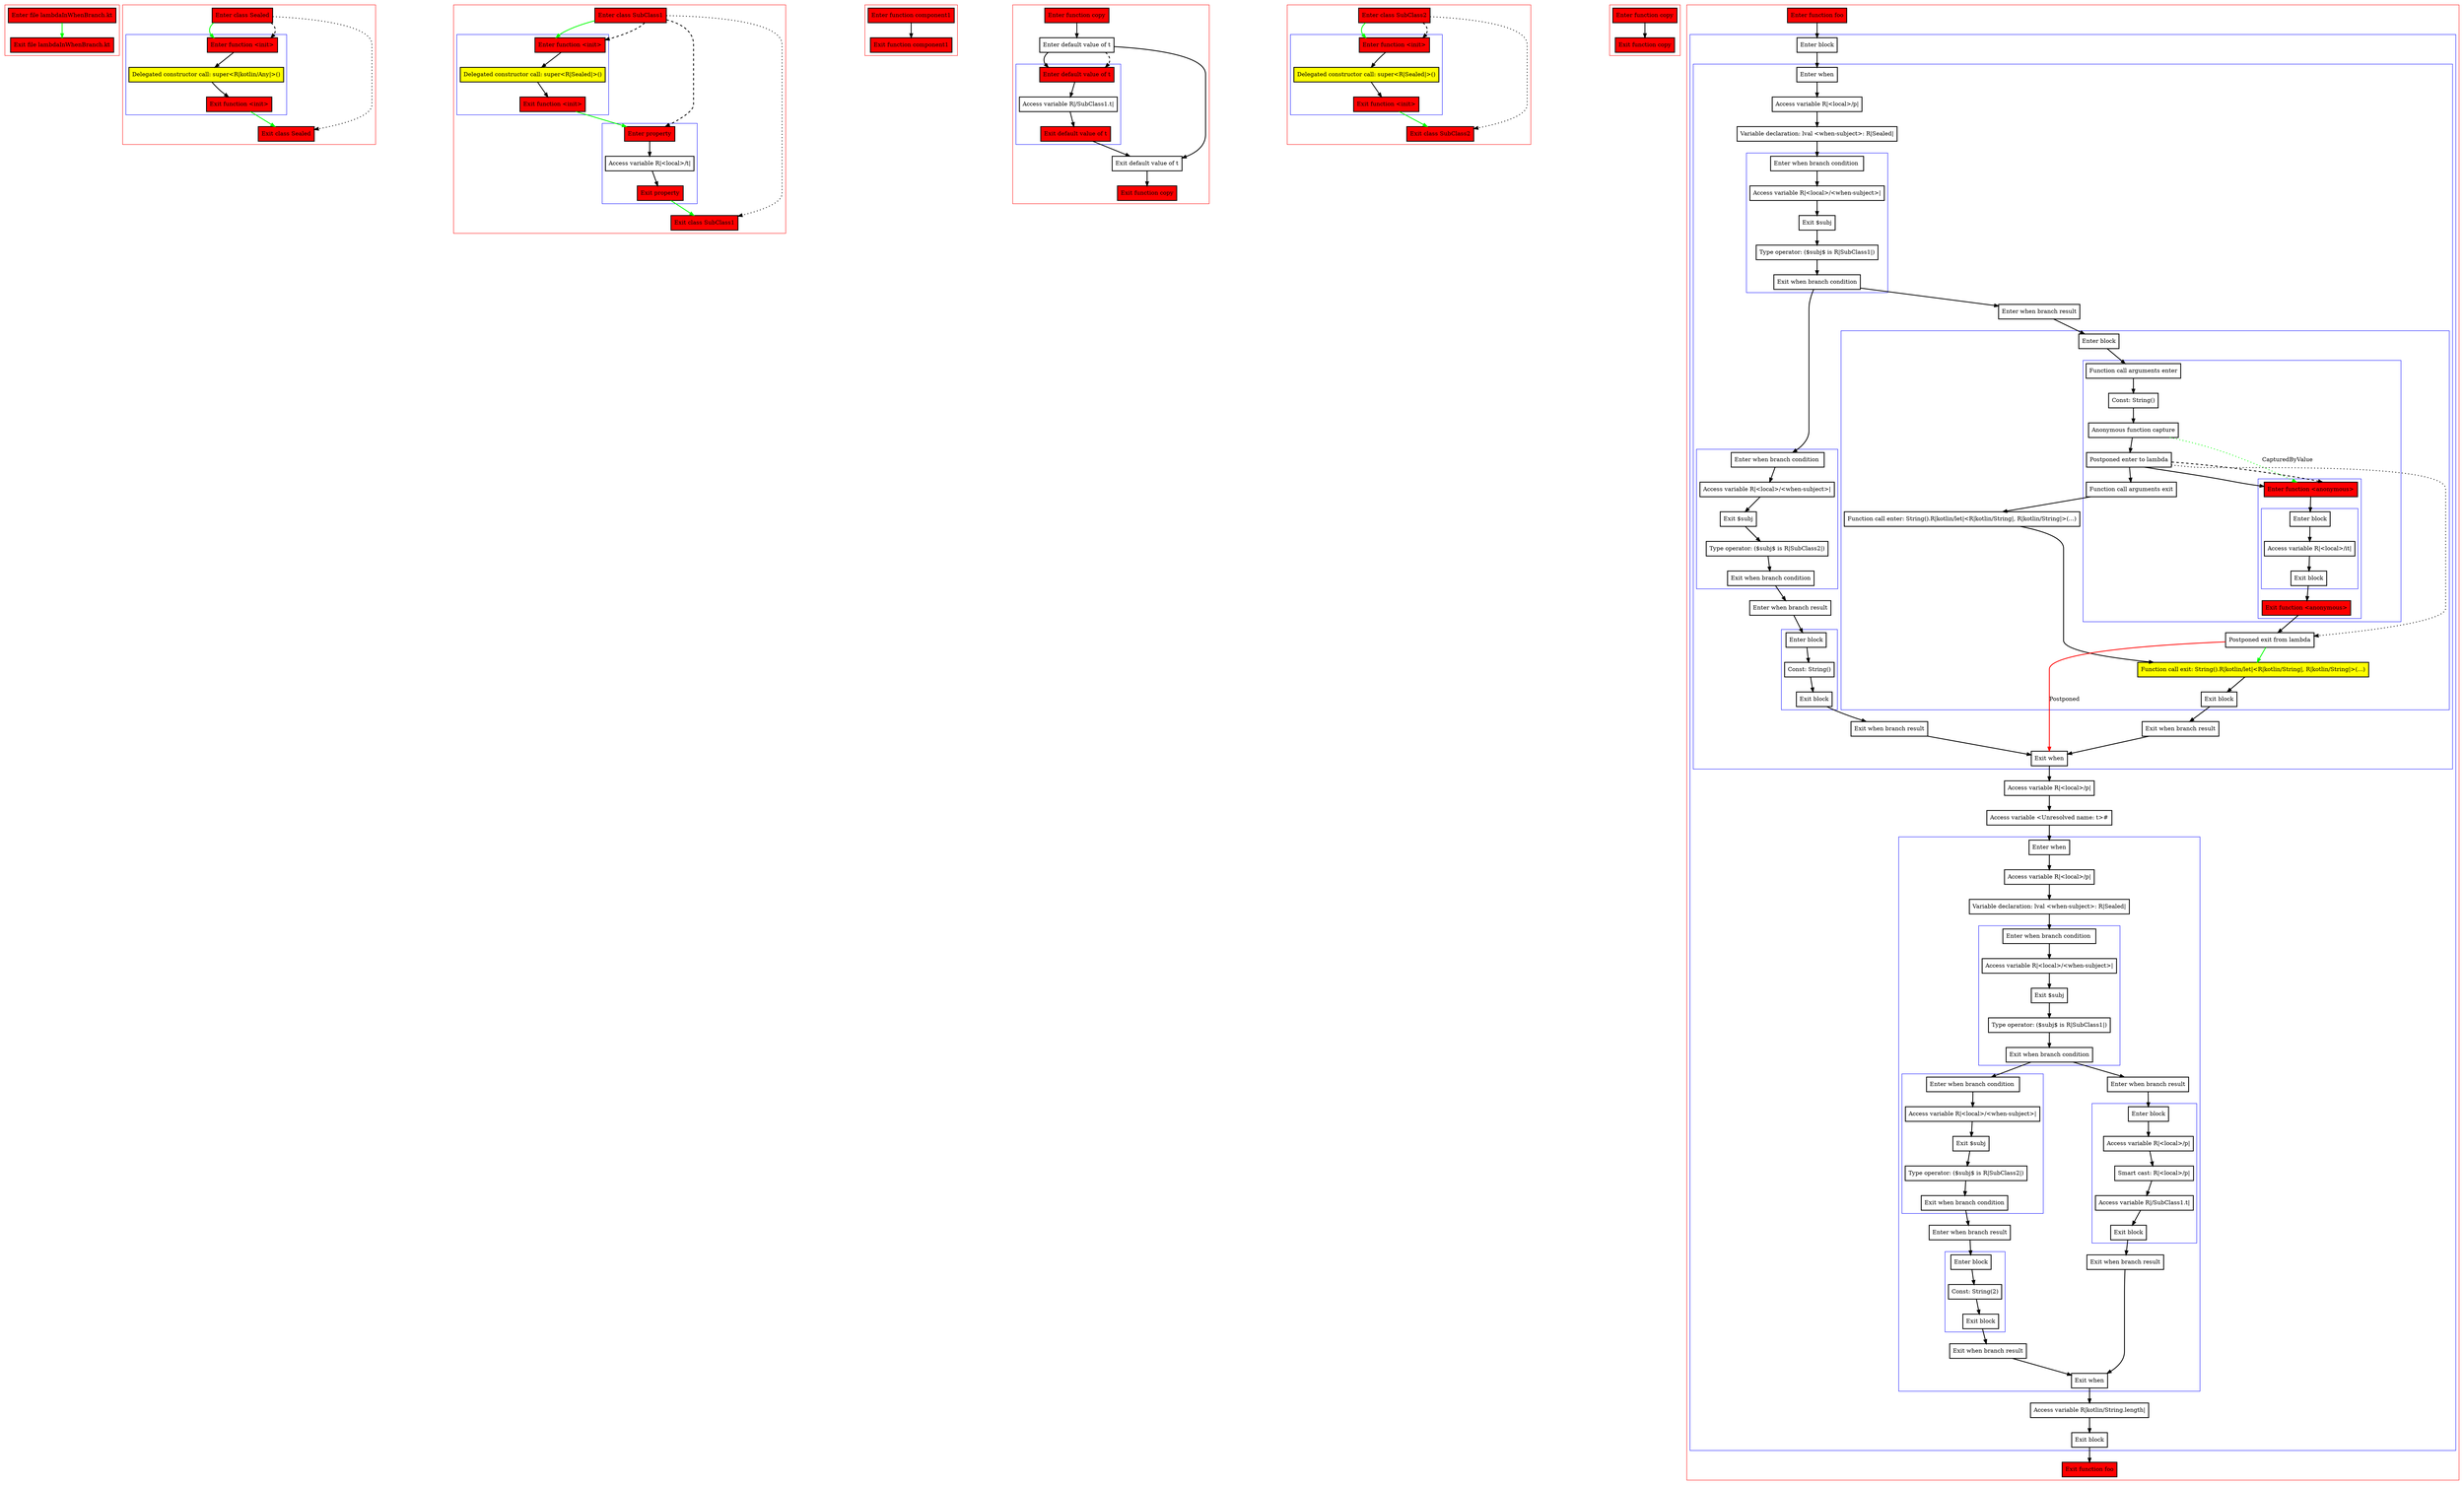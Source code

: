 digraph lambdaInWhenBranch_kt {
    graph [nodesep=3]
    node [shape=box penwidth=2]
    edge [penwidth=2]

    subgraph cluster_0 {
        color=red
        0 [label="Enter file lambdaInWhenBranch.kt" style="filled" fillcolor=red];
        1 [label="Exit file lambdaInWhenBranch.kt" style="filled" fillcolor=red];
    }
    0 -> {1} [color=green];

    subgraph cluster_1 {
        color=red
        2 [label="Enter class Sealed" style="filled" fillcolor=red];
        subgraph cluster_2 {
            color=blue
            3 [label="Enter function <init>" style="filled" fillcolor=red];
            4 [label="Delegated constructor call: super<R|kotlin/Any|>()" style="filled" fillcolor=yellow];
            5 [label="Exit function <init>" style="filled" fillcolor=red];
        }
        6 [label="Exit class Sealed" style="filled" fillcolor=red];
    }
    2 -> {3} [color=green];
    2 -> {6} [style=dotted];
    2 -> {3} [style=dashed];
    3 -> {4};
    4 -> {5};
    5 -> {6} [color=green];

    subgraph cluster_3 {
        color=red
        7 [label="Enter class SubClass1" style="filled" fillcolor=red];
        subgraph cluster_4 {
            color=blue
            8 [label="Enter function <init>" style="filled" fillcolor=red];
            9 [label="Delegated constructor call: super<R|Sealed|>()" style="filled" fillcolor=yellow];
            10 [label="Exit function <init>" style="filled" fillcolor=red];
        }
        subgraph cluster_5 {
            color=blue
            11 [label="Enter property" style="filled" fillcolor=red];
            12 [label="Access variable R|<local>/t|"];
            13 [label="Exit property" style="filled" fillcolor=red];
        }
        14 [label="Exit class SubClass1" style="filled" fillcolor=red];
    }
    7 -> {8} [color=green];
    7 -> {14} [style=dotted];
    7 -> {8 11} [style=dashed];
    8 -> {9};
    9 -> {10};
    10 -> {11} [color=green];
    11 -> {12};
    12 -> {13};
    13 -> {14} [color=green];

    subgraph cluster_6 {
        color=red
        15 [label="Enter function component1" style="filled" fillcolor=red];
        16 [label="Exit function component1" style="filled" fillcolor=red];
    }
    15 -> {16};

    subgraph cluster_7 {
        color=red
        17 [label="Enter function copy" style="filled" fillcolor=red];
        18 [label="Enter default value of t"];
        subgraph cluster_8 {
            color=blue
            19 [label="Enter default value of t" style="filled" fillcolor=red];
            20 [label="Access variable R|/SubClass1.t|"];
            21 [label="Exit default value of t" style="filled" fillcolor=red];
        }
        22 [label="Exit default value of t"];
        23 [label="Exit function copy" style="filled" fillcolor=red];
    }
    17 -> {18};
    18 -> {19 22};
    18 -> {19} [style=dashed];
    19 -> {20};
    20 -> {21};
    21 -> {22};
    22 -> {23};

    subgraph cluster_9 {
        color=red
        24 [label="Enter class SubClass2" style="filled" fillcolor=red];
        subgraph cluster_10 {
            color=blue
            25 [label="Enter function <init>" style="filled" fillcolor=red];
            26 [label="Delegated constructor call: super<R|Sealed|>()" style="filled" fillcolor=yellow];
            27 [label="Exit function <init>" style="filled" fillcolor=red];
        }
        28 [label="Exit class SubClass2" style="filled" fillcolor=red];
    }
    24 -> {25} [color=green];
    24 -> {28} [style=dotted];
    24 -> {25} [style=dashed];
    25 -> {26};
    26 -> {27};
    27 -> {28} [color=green];

    subgraph cluster_11 {
        color=red
        29 [label="Enter function copy" style="filled" fillcolor=red];
        30 [label="Exit function copy" style="filled" fillcolor=red];
    }
    29 -> {30};

    subgraph cluster_12 {
        color=red
        31 [label="Enter function foo" style="filled" fillcolor=red];
        subgraph cluster_13 {
            color=blue
            32 [label="Enter block"];
            subgraph cluster_14 {
                color=blue
                33 [label="Enter when"];
                34 [label="Access variable R|<local>/p|"];
                35 [label="Variable declaration: lval <when-subject>: R|Sealed|"];
                subgraph cluster_15 {
                    color=blue
                    36 [label="Enter when branch condition "];
                    37 [label="Access variable R|<local>/<when-subject>|"];
                    38 [label="Exit $subj"];
                    39 [label="Type operator: ($subj$ is R|SubClass1|)"];
                    40 [label="Exit when branch condition"];
                }
                subgraph cluster_16 {
                    color=blue
                    41 [label="Enter when branch condition "];
                    42 [label="Access variable R|<local>/<when-subject>|"];
                    43 [label="Exit $subj"];
                    44 [label="Type operator: ($subj$ is R|SubClass2|)"];
                    45 [label="Exit when branch condition"];
                }
                46 [label="Enter when branch result"];
                subgraph cluster_17 {
                    color=blue
                    47 [label="Enter block"];
                    48 [label="Const: String()"];
                    49 [label="Exit block"];
                }
                50 [label="Exit when branch result"];
                51 [label="Enter when branch result"];
                subgraph cluster_18 {
                    color=blue
                    52 [label="Enter block"];
                    subgraph cluster_19 {
                        color=blue
                        53 [label="Function call arguments enter"];
                        54 [label="Const: String()"];
                        55 [label="Anonymous function capture"];
                        56 [label="Postponed enter to lambda"];
                        subgraph cluster_20 {
                            color=blue
                            57 [label="Enter function <anonymous>" style="filled" fillcolor=red];
                            subgraph cluster_21 {
                                color=blue
                                58 [label="Enter block"];
                                59 [label="Access variable R|<local>/it|"];
                                60 [label="Exit block"];
                            }
                            61 [label="Exit function <anonymous>" style="filled" fillcolor=red];
                        }
                        62 [label="Function call arguments exit"];
                    }
                    63 [label="Function call enter: String().R|kotlin/let|<R|kotlin/String|, R|kotlin/String|>(...)"];
                    64 [label="Postponed exit from lambda"];
                    65 [label="Function call exit: String().R|kotlin/let|<R|kotlin/String|, R|kotlin/String|>(...)" style="filled" fillcolor=yellow];
                    66 [label="Exit block"];
                }
                67 [label="Exit when branch result"];
                68 [label="Exit when"];
            }
            69 [label="Access variable R|<local>/p|"];
            70 [label="Access variable <Unresolved name: t>#"];
            subgraph cluster_22 {
                color=blue
                71 [label="Enter when"];
                72 [label="Access variable R|<local>/p|"];
                73 [label="Variable declaration: lval <when-subject>: R|Sealed|"];
                subgraph cluster_23 {
                    color=blue
                    74 [label="Enter when branch condition "];
                    75 [label="Access variable R|<local>/<when-subject>|"];
                    76 [label="Exit $subj"];
                    77 [label="Type operator: ($subj$ is R|SubClass1|)"];
                    78 [label="Exit when branch condition"];
                }
                subgraph cluster_24 {
                    color=blue
                    79 [label="Enter when branch condition "];
                    80 [label="Access variable R|<local>/<when-subject>|"];
                    81 [label="Exit $subj"];
                    82 [label="Type operator: ($subj$ is R|SubClass2|)"];
                    83 [label="Exit when branch condition"];
                }
                84 [label="Enter when branch result"];
                subgraph cluster_25 {
                    color=blue
                    85 [label="Enter block"];
                    86 [label="Const: String(2)"];
                    87 [label="Exit block"];
                }
                88 [label="Exit when branch result"];
                89 [label="Enter when branch result"];
                subgraph cluster_26 {
                    color=blue
                    90 [label="Enter block"];
                    91 [label="Access variable R|<local>/p|"];
                    92 [label="Smart cast: R|<local>/p|"];
                    93 [label="Access variable R|/SubClass1.t|"];
                    94 [label="Exit block"];
                }
                95 [label="Exit when branch result"];
                96 [label="Exit when"];
            }
            97 [label="Access variable R|kotlin/String.length|"];
            98 [label="Exit block"];
        }
        99 [label="Exit function foo" style="filled" fillcolor=red];
    }
    31 -> {32};
    32 -> {33};
    33 -> {34};
    34 -> {35};
    35 -> {36};
    36 -> {37};
    37 -> {38};
    38 -> {39};
    39 -> {40};
    40 -> {41 51};
    41 -> {42};
    42 -> {43};
    43 -> {44};
    44 -> {45};
    45 -> {46};
    46 -> {47};
    47 -> {48};
    48 -> {49};
    49 -> {50};
    50 -> {68};
    51 -> {52};
    52 -> {53};
    53 -> {54};
    54 -> {55};
    55 -> {56};
    55 -> {57} [color=green style=dotted label="CapturedByValue"];
    56 -> {57 62};
    56 -> {64} [style=dotted];
    56 -> {57} [style=dashed];
    57 -> {58};
    58 -> {59};
    59 -> {60};
    60 -> {61};
    61 -> {64};
    62 -> {63};
    63 -> {65};
    64 -> {65} [color=green];
    64 -> {68} [color=red label="Postponed"];
    65 -> {66};
    66 -> {67};
    67 -> {68};
    68 -> {69};
    69 -> {70};
    70 -> {71};
    71 -> {72};
    72 -> {73};
    73 -> {74};
    74 -> {75};
    75 -> {76};
    76 -> {77};
    77 -> {78};
    78 -> {79 89};
    79 -> {80};
    80 -> {81};
    81 -> {82};
    82 -> {83};
    83 -> {84};
    84 -> {85};
    85 -> {86};
    86 -> {87};
    87 -> {88};
    88 -> {96};
    89 -> {90};
    90 -> {91};
    91 -> {92};
    92 -> {93};
    93 -> {94};
    94 -> {95};
    95 -> {96};
    96 -> {97};
    97 -> {98};
    98 -> {99};

}
